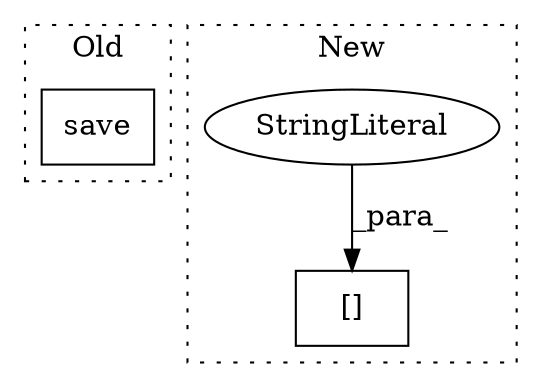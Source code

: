 digraph G {
subgraph cluster0 {
1 [label="save" a="32" s="10309,10391" l="5,1" shape="box"];
label = "Old";
style="dotted";
}
subgraph cluster1 {
2 [label="[]" a="2" s="11047,11070" l="13,1" shape="box"];
3 [label="StringLiteral" a="45" s="11060" l="10" shape="ellipse"];
label = "New";
style="dotted";
}
3 -> 2 [label="_para_"];
}